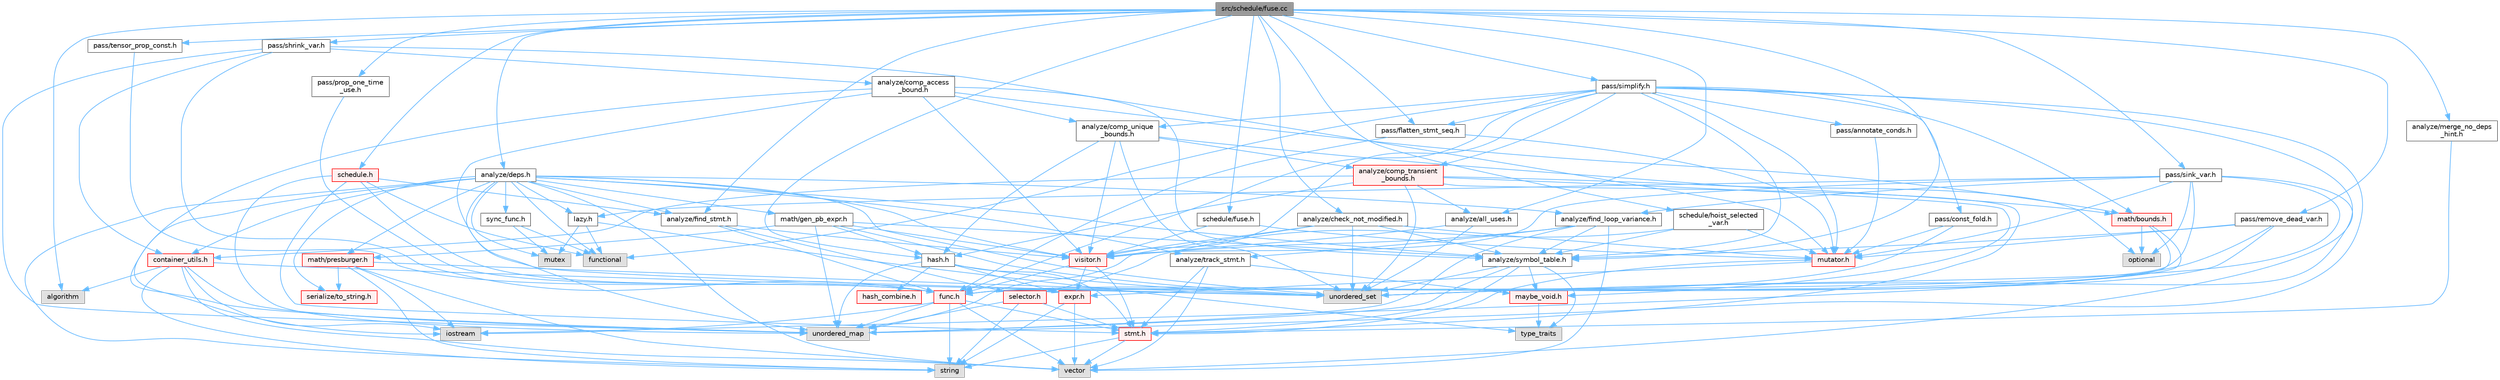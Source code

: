 digraph "src/schedule/fuse.cc"
{
 // LATEX_PDF_SIZE
  bgcolor="transparent";
  edge [fontname=Helvetica,fontsize=10,labelfontname=Helvetica,labelfontsize=10];
  node [fontname=Helvetica,fontsize=10,shape=box,height=0.2,width=0.4];
  Node1 [label="src/schedule/fuse.cc",height=0.2,width=0.4,color="gray40", fillcolor="grey60", style="filled", fontcolor="black",tooltip=" "];
  Node1 -> Node2 [color="steelblue1",style="solid"];
  Node2 [label="algorithm",height=0.2,width=0.4,color="grey60", fillcolor="#E0E0E0", style="filled",tooltip=" "];
  Node1 -> Node3 [color="steelblue1",style="solid"];
  Node3 [label="analyze/all_uses.h",height=0.2,width=0.4,color="grey40", fillcolor="white", style="filled",URL="$all__uses_8h.html",tooltip=" "];
  Node3 -> Node4 [color="steelblue1",style="solid"];
  Node4 [label="unordered_set",height=0.2,width=0.4,color="grey60", fillcolor="#E0E0E0", style="filled",tooltip=" "];
  Node3 -> Node5 [color="steelblue1",style="solid"];
  Node5 [label="visitor.h",height=0.2,width=0.4,color="red", fillcolor="#FFF0F0", style="filled",URL="$visitor_8h.html",tooltip=" "];
  Node5 -> Node42 [color="steelblue1",style="solid"];
  Node42 [label="expr.h",height=0.2,width=0.4,color="red", fillcolor="#FFF0F0", style="filled",URL="$expr_8h.html",tooltip=" "];
  Node42 -> Node7 [color="steelblue1",style="solid"];
  Node7 [label="string",height=0.2,width=0.4,color="grey60", fillcolor="#E0E0E0", style="filled",tooltip=" "];
  Node42 -> Node17 [color="steelblue1",style="solid"];
  Node17 [label="vector",height=0.2,width=0.4,color="grey60", fillcolor="#E0E0E0", style="filled",tooltip=" "];
  Node5 -> Node43 [color="steelblue1",style="solid"];
  Node43 [label="func.h",height=0.2,width=0.4,color="red", fillcolor="#FFF0F0", style="filled",URL="$func_8h.html",tooltip=" "];
  Node43 -> Node11 [color="steelblue1",style="solid"];
  Node11 [label="iostream",height=0.2,width=0.4,color="grey60", fillcolor="#E0E0E0", style="filled",tooltip=" "];
  Node43 -> Node7 [color="steelblue1",style="solid"];
  Node43 -> Node36 [color="steelblue1",style="solid"];
  Node36 [label="unordered_map",height=0.2,width=0.4,color="grey60", fillcolor="#E0E0E0", style="filled",tooltip=" "];
  Node43 -> Node17 [color="steelblue1",style="solid"];
  Node43 -> Node53 [color="steelblue1",style="solid"];
  Node53 [label="stmt.h",height=0.2,width=0.4,color="red", fillcolor="#FFF0F0", style="filled",URL="$stmt_8h.html",tooltip=" "];
  Node53 -> Node7 [color="steelblue1",style="solid"];
  Node53 -> Node17 [color="steelblue1",style="solid"];
  Node5 -> Node53 [color="steelblue1",style="solid"];
  Node1 -> Node59 [color="steelblue1",style="solid"];
  Node59 [label="analyze/check_not_modified.h",height=0.2,width=0.4,color="grey40", fillcolor="white", style="filled",URL="$check__not__modified_8h.html",tooltip=" "];
  Node59 -> Node36 [color="steelblue1",style="solid"];
  Node59 -> Node4 [color="steelblue1",style="solid"];
  Node59 -> Node60 [color="steelblue1",style="solid"];
  Node60 [label="analyze/symbol_table.h",height=0.2,width=0.4,color="grey40", fillcolor="white", style="filled",URL="$symbol__table_8h.html",tooltip=" "];
  Node60 -> Node21 [color="steelblue1",style="solid"];
  Node21 [label="type_traits",height=0.2,width=0.4,color="grey60", fillcolor="#E0E0E0", style="filled",tooltip=" "];
  Node60 -> Node36 [color="steelblue1",style="solid"];
  Node60 -> Node4 [color="steelblue1",style="solid"];
  Node60 -> Node61 [color="steelblue1",style="solid"];
  Node61 [label="maybe_void.h",height=0.2,width=0.4,color="red", fillcolor="#FFF0F0", style="filled",URL="$maybe__void_8h.html",tooltip=" "];
  Node61 -> Node21 [color="steelblue1",style="solid"];
  Node60 -> Node53 [color="steelblue1",style="solid"];
  Node59 -> Node62 [color="steelblue1",style="solid"];
  Node62 [label="mutator.h",height=0.2,width=0.4,color="red", fillcolor="#FFF0F0", style="filled",URL="$mutator_8h.html",tooltip=" "];
  Node62 -> Node42 [color="steelblue1",style="solid"];
  Node62 -> Node53 [color="steelblue1",style="solid"];
  Node59 -> Node5 [color="steelblue1",style="solid"];
  Node1 -> Node63 [color="steelblue1",style="solid"];
  Node63 [label="analyze/deps.h",height=0.2,width=0.4,color="grey40", fillcolor="white", style="filled",URL="$deps_8h.html",tooltip=" "];
  Node63 -> Node10 [color="steelblue1",style="solid"];
  Node10 [label="functional",height=0.2,width=0.4,color="grey60", fillcolor="#E0E0E0", style="filled",tooltip=" "];
  Node63 -> Node11 [color="steelblue1",style="solid"];
  Node63 -> Node40 [color="steelblue1",style="solid"];
  Node40 [label="mutex",height=0.2,width=0.4,color="grey60", fillcolor="#E0E0E0", style="filled",tooltip=" "];
  Node63 -> Node7 [color="steelblue1",style="solid"];
  Node63 -> Node36 [color="steelblue1",style="solid"];
  Node63 -> Node4 [color="steelblue1",style="solid"];
  Node63 -> Node17 [color="steelblue1",style="solid"];
  Node63 -> Node64 [color="steelblue1",style="solid"];
  Node64 [label="analyze/find_loop_variance.h",height=0.2,width=0.4,color="grey40", fillcolor="white", style="filled",URL="$find__loop__variance_8h.html",tooltip=" "];
  Node64 -> Node36 [color="steelblue1",style="solid"];
  Node64 -> Node17 [color="steelblue1",style="solid"];
  Node64 -> Node60 [color="steelblue1",style="solid"];
  Node64 -> Node65 [color="steelblue1",style="solid"];
  Node65 [label="analyze/track_stmt.h",height=0.2,width=0.4,color="grey40", fillcolor="white", style="filled",URL="$track__stmt_8h.html",tooltip=" "];
  Node65 -> Node17 [color="steelblue1",style="solid"];
  Node65 -> Node61 [color="steelblue1",style="solid"];
  Node65 -> Node53 [color="steelblue1",style="solid"];
  Node64 -> Node5 [color="steelblue1",style="solid"];
  Node63 -> Node66 [color="steelblue1",style="solid"];
  Node66 [label="analyze/find_stmt.h",height=0.2,width=0.4,color="grey40", fillcolor="white", style="filled",URL="$find__stmt_8h.html",tooltip=" "];
  Node66 -> Node43 [color="steelblue1",style="solid"];
  Node66 -> Node67 [color="steelblue1",style="solid"];
  Node67 [label="selector.h",height=0.2,width=0.4,color="red", fillcolor="#FFF0F0", style="filled",URL="$selector_8h.html",tooltip=" "];
  Node67 -> Node7 [color="steelblue1",style="solid"];
  Node67 -> Node36 [color="steelblue1",style="solid"];
  Node67 -> Node53 [color="steelblue1",style="solid"];
  Node66 -> Node5 [color="steelblue1",style="solid"];
  Node63 -> Node60 [color="steelblue1",style="solid"];
  Node63 -> Node65 [color="steelblue1",style="solid"];
  Node63 -> Node32 [color="steelblue1",style="solid"];
  Node32 [label="container_utils.h",height=0.2,width=0.4,color="red", fillcolor="#FFF0F0", style="filled",URL="$container__utils_8h.html",tooltip=" "];
  Node32 -> Node2 [color="steelblue1",style="solid"];
  Node32 -> Node11 [color="steelblue1",style="solid"];
  Node32 -> Node7 [color="steelblue1",style="solid"];
  Node32 -> Node36 [color="steelblue1",style="solid"];
  Node32 -> Node4 [color="steelblue1",style="solid"];
  Node32 -> Node17 [color="steelblue1",style="solid"];
  Node63 -> Node68 [color="steelblue1",style="solid"];
  Node68 [label="lazy.h",height=0.2,width=0.4,color="grey40", fillcolor="white", style="filled",URL="$lazy_8h.html",tooltip=" "];
  Node68 -> Node10 [color="steelblue1",style="solid"];
  Node68 -> Node40 [color="steelblue1",style="solid"];
  Node68 -> Node21 [color="steelblue1",style="solid"];
  Node63 -> Node69 [color="steelblue1",style="solid"];
  Node69 [label="math/gen_pb_expr.h",height=0.2,width=0.4,color="grey40", fillcolor="white", style="filled",URL="$gen__pb__expr_8h.html",tooltip=" "];
  Node69 -> Node36 [color="steelblue1",style="solid"];
  Node69 -> Node4 [color="steelblue1",style="solid"];
  Node69 -> Node60 [color="steelblue1",style="solid"];
  Node69 -> Node70 [color="steelblue1",style="solid"];
  Node70 [label="hash.h",height=0.2,width=0.4,color="grey40", fillcolor="white", style="filled",URL="$hash_8h.html",tooltip=" "];
  Node70 -> Node36 [color="steelblue1",style="solid"];
  Node70 -> Node4 [color="steelblue1",style="solid"];
  Node70 -> Node42 [color="steelblue1",style="solid"];
  Node70 -> Node57 [color="steelblue1",style="solid"];
  Node57 [label="hash_combine.h",height=0.2,width=0.4,color="red", fillcolor="#FFF0F0", style="filled",URL="$hash__combine_8h.html",tooltip=" "];
  Node70 -> Node53 [color="steelblue1",style="solid"];
  Node69 -> Node71 [color="steelblue1",style="solid"];
  Node71 [label="math/presburger.h",height=0.2,width=0.4,color="red", fillcolor="#FFF0F0", style="filled",URL="$presburger_8h.html",tooltip=" "];
  Node71 -> Node11 [color="steelblue1",style="solid"];
  Node71 -> Node7 [color="steelblue1",style="solid"];
  Node71 -> Node4 [color="steelblue1",style="solid"];
  Node71 -> Node17 [color="steelblue1",style="solid"];
  Node71 -> Node27 [color="steelblue1",style="solid"];
  Node27 [label="serialize/to_string.h",height=0.2,width=0.4,color="red", fillcolor="#FFF0F0", style="filled",URL="$to__string_8h.html",tooltip=" "];
  Node69 -> Node5 [color="steelblue1",style="solid"];
  Node63 -> Node71 [color="steelblue1",style="solid"];
  Node63 -> Node27 [color="steelblue1",style="solid"];
  Node63 -> Node83 [color="steelblue1",style="solid"];
  Node83 [label="sync_func.h",height=0.2,width=0.4,color="grey40", fillcolor="white", style="filled",URL="$sync__func_8h.html",tooltip=" "];
  Node83 -> Node10 [color="steelblue1",style="solid"];
  Node83 -> Node40 [color="steelblue1",style="solid"];
  Node63 -> Node5 [color="steelblue1",style="solid"];
  Node1 -> Node66 [color="steelblue1",style="solid"];
  Node1 -> Node84 [color="steelblue1",style="solid"];
  Node84 [label="analyze/merge_no_deps\l_hint.h",height=0.2,width=0.4,color="grey40", fillcolor="white", style="filled",URL="$merge__no__deps__hint_8h.html",tooltip=" "];
  Node84 -> Node53 [color="steelblue1",style="solid"];
  Node1 -> Node60 [color="steelblue1",style="solid"];
  Node1 -> Node70 [color="steelblue1",style="solid"];
  Node1 -> Node85 [color="steelblue1",style="solid"];
  Node85 [label="pass/flatten_stmt_seq.h",height=0.2,width=0.4,color="grey40", fillcolor="white", style="filled",URL="$flatten__stmt__seq_8h.html",tooltip=" "];
  Node85 -> Node43 [color="steelblue1",style="solid"];
  Node85 -> Node62 [color="steelblue1",style="solid"];
  Node1 -> Node86 [color="steelblue1",style="solid"];
  Node86 [label="pass/prop_one_time\l_use.h",height=0.2,width=0.4,color="grey40", fillcolor="white", style="filled",URL="$prop__one__time__use_8h.html",tooltip=" "];
  Node86 -> Node43 [color="steelblue1",style="solid"];
  Node1 -> Node87 [color="steelblue1",style="solid"];
  Node87 [label="pass/remove_dead_var.h",height=0.2,width=0.4,color="grey40", fillcolor="white", style="filled",URL="$remove__dead__var_8h.html",tooltip=" "];
  Node87 -> Node4 [color="steelblue1",style="solid"];
  Node87 -> Node60 [color="steelblue1",style="solid"];
  Node87 -> Node43 [color="steelblue1",style="solid"];
  Node87 -> Node62 [color="steelblue1",style="solid"];
  Node1 -> Node88 [color="steelblue1",style="solid"];
  Node88 [label="pass/shrink_var.h",height=0.2,width=0.4,color="grey40", fillcolor="white", style="filled",URL="$shrink__var_8h.html",tooltip=" "];
  Node88 -> Node36 [color="steelblue1",style="solid"];
  Node88 -> Node89 [color="steelblue1",style="solid"];
  Node89 [label="analyze/comp_access\l_bound.h",height=0.2,width=0.4,color="grey40", fillcolor="white", style="filled",URL="$comp__access__bound_8h.html",tooltip=" "];
  Node89 -> Node36 [color="steelblue1",style="solid"];
  Node89 -> Node4 [color="steelblue1",style="solid"];
  Node89 -> Node90 [color="steelblue1",style="solid"];
  Node90 [label="analyze/comp_unique\l_bounds.h",height=0.2,width=0.4,color="grey40", fillcolor="white", style="filled",URL="$comp__unique__bounds_8h.html",tooltip=" "];
  Node90 -> Node12 [color="steelblue1",style="solid"];
  Node12 [label="optional",height=0.2,width=0.4,color="grey60", fillcolor="#E0E0E0", style="filled",tooltip=" "];
  Node90 -> Node4 [color="steelblue1",style="solid"];
  Node90 -> Node91 [color="steelblue1",style="solid"];
  Node91 [label="analyze/comp_transient\l_bounds.h",height=0.2,width=0.4,color="red", fillcolor="#FFF0F0", style="filled",URL="$comp__transient__bounds_8h.html",tooltip=" "];
  Node91 -> Node4 [color="steelblue1",style="solid"];
  Node91 -> Node3 [color="steelblue1",style="solid"];
  Node91 -> Node32 [color="steelblue1",style="solid"];
  Node91 -> Node70 [color="steelblue1",style="solid"];
  Node91 -> Node95 [color="steelblue1",style="solid"];
  Node95 [label="math/bounds.h",height=0.2,width=0.4,color="red", fillcolor="#FFF0F0", style="filled",URL="$bounds_8h.html",tooltip=" "];
  Node95 -> Node11 [color="steelblue1",style="solid"];
  Node95 -> Node12 [color="steelblue1",style="solid"];
  Node95 -> Node4 [color="steelblue1",style="solid"];
  Node91 -> Node61 [color="steelblue1",style="solid"];
  Node91 -> Node53 [color="steelblue1",style="solid"];
  Node90 -> Node70 [color="steelblue1",style="solid"];
  Node90 -> Node5 [color="steelblue1",style="solid"];
  Node89 -> Node60 [color="steelblue1",style="solid"];
  Node89 -> Node95 [color="steelblue1",style="solid"];
  Node89 -> Node5 [color="steelblue1",style="solid"];
  Node88 -> Node32 [color="steelblue1",style="solid"];
  Node88 -> Node43 [color="steelblue1",style="solid"];
  Node88 -> Node62 [color="steelblue1",style="solid"];
  Node1 -> Node99 [color="steelblue1",style="solid"];
  Node99 [label="pass/simplify.h",height=0.2,width=0.4,color="grey40", fillcolor="white", style="filled",URL="$simplify_8h.html",tooltip=" "];
  Node99 -> Node10 [color="steelblue1",style="solid"];
  Node99 -> Node36 [color="steelblue1",style="solid"];
  Node99 -> Node4 [color="steelblue1",style="solid"];
  Node99 -> Node91 [color="steelblue1",style="solid"];
  Node99 -> Node90 [color="steelblue1",style="solid"];
  Node99 -> Node60 [color="steelblue1",style="solid"];
  Node99 -> Node43 [color="steelblue1",style="solid"];
  Node99 -> Node95 [color="steelblue1",style="solid"];
  Node99 -> Node62 [color="steelblue1",style="solid"];
  Node99 -> Node100 [color="steelblue1",style="solid"];
  Node100 [label="pass/annotate_conds.h",height=0.2,width=0.4,color="grey40", fillcolor="white", style="filled",URL="$annotate__conds_8h.html",tooltip=" "];
  Node100 -> Node62 [color="steelblue1",style="solid"];
  Node99 -> Node101 [color="steelblue1",style="solid"];
  Node101 [label="pass/const_fold.h",height=0.2,width=0.4,color="grey40", fillcolor="white", style="filled",URL="$const__fold_8h.html",tooltip=" "];
  Node101 -> Node43 [color="steelblue1",style="solid"];
  Node101 -> Node62 [color="steelblue1",style="solid"];
  Node99 -> Node85 [color="steelblue1",style="solid"];
  Node99 -> Node5 [color="steelblue1",style="solid"];
  Node1 -> Node102 [color="steelblue1",style="solid"];
  Node102 [label="pass/sink_var.h",height=0.2,width=0.4,color="grey40", fillcolor="white", style="filled",URL="$sink__var_8h.html",tooltip=" "];
  Node102 -> Node12 [color="steelblue1",style="solid"];
  Node102 -> Node4 [color="steelblue1",style="solid"];
  Node102 -> Node17 [color="steelblue1",style="solid"];
  Node102 -> Node64 [color="steelblue1",style="solid"];
  Node102 -> Node43 [color="steelblue1",style="solid"];
  Node102 -> Node68 [color="steelblue1",style="solid"];
  Node102 -> Node62 [color="steelblue1",style="solid"];
  Node102 -> Node5 [color="steelblue1",style="solid"];
  Node1 -> Node103 [color="steelblue1",style="solid"];
  Node103 [label="pass/tensor_prop_const.h",height=0.2,width=0.4,color="grey40", fillcolor="white", style="filled",URL="$tensor__prop__const_8h.html",tooltip=" "];
  Node103 -> Node43 [color="steelblue1",style="solid"];
  Node1 -> Node104 [color="steelblue1",style="solid"];
  Node104 [label="schedule.h",height=0.2,width=0.4,color="red", fillcolor="#FFF0F0", style="filled",URL="$schedule_8h.html",tooltip=" "];
  Node104 -> Node10 [color="steelblue1",style="solid"];
  Node104 -> Node36 [color="steelblue1",style="solid"];
  Node104 -> Node66 [color="steelblue1",style="solid"];
  Node104 -> Node43 [color="steelblue1",style="solid"];
  Node104 -> Node53 [color="steelblue1",style="solid"];
  Node1 -> Node121 [color="steelblue1",style="solid"];
  Node121 [label="schedule/fuse.h",height=0.2,width=0.4,color="grey40", fillcolor="white", style="filled",URL="$fuse_8h.html",tooltip=" "];
  Node121 -> Node62 [color="steelblue1",style="solid"];
  Node121 -> Node5 [color="steelblue1",style="solid"];
  Node1 -> Node122 [color="steelblue1",style="solid"];
  Node122 [label="schedule/hoist_selected\l_var.h",height=0.2,width=0.4,color="grey40", fillcolor="white", style="filled",URL="$hoist__selected__var_8h.html",tooltip=" "];
  Node122 -> Node60 [color="steelblue1",style="solid"];
  Node122 -> Node62 [color="steelblue1",style="solid"];
  Node122 -> Node67 [color="steelblue1",style="solid"];
}
